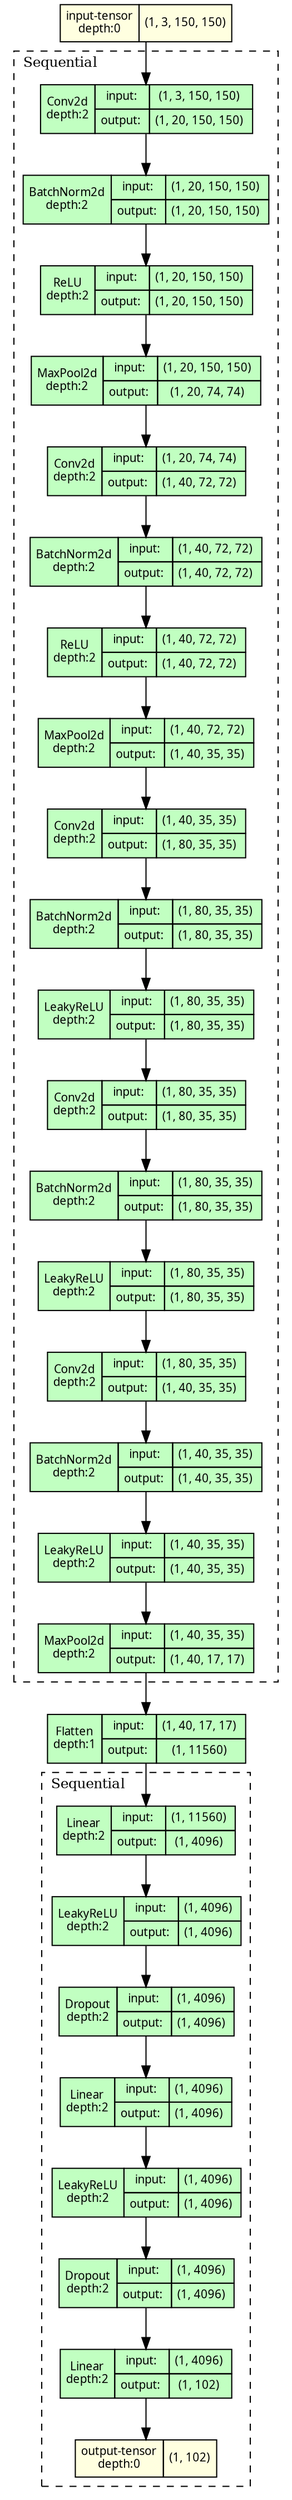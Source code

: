 strict digraph model {
	graph [ordering=in rankdir=TB size="91.5,91.5"]
	node [align=left fontname="Linux libertine" fontsize=10 height=0.2 margin=0 ranksep=0.1 shape=plaintext style=filled]
	edge [fontsize=10]
	0 [label=<
                    <TABLE BORDER="0" CELLBORDER="1"
                    CELLSPACING="0" CELLPADDING="4">
                        <TR><TD>input-tensor<BR/>depth:0</TD><TD>(1, 3, 150, 150)</TD></TR>
                    </TABLE>> fillcolor=lightyellow]
	subgraph cluster_2 {
		fontsize=12 label=Sequential labeljust=l style=dashed
		1 [label=<
                    <TABLE BORDER="0" CELLBORDER="1"
                    CELLSPACING="0" CELLPADDING="4">
                    <TR>
                        <TD ROWSPAN="2">Conv2d<BR/>depth:2</TD>
                        <TD COLSPAN="2">input:</TD>
                        <TD COLSPAN="2">(1, 3, 150, 150) </TD>
                    </TR>
                    <TR>
                        <TD COLSPAN="2">output: </TD>
                        <TD COLSPAN="2">(1, 20, 150, 150) </TD>
                    </TR>
                    </TABLE>> fillcolor=darkseagreen1]
		2 [label=<
                    <TABLE BORDER="0" CELLBORDER="1"
                    CELLSPACING="0" CELLPADDING="4">
                    <TR>
                        <TD ROWSPAN="2">BatchNorm2d<BR/>depth:2</TD>
                        <TD COLSPAN="2">input:</TD>
                        <TD COLSPAN="2">(1, 20, 150, 150) </TD>
                    </TR>
                    <TR>
                        <TD COLSPAN="2">output: </TD>
                        <TD COLSPAN="2">(1, 20, 150, 150) </TD>
                    </TR>
                    </TABLE>> fillcolor=darkseagreen1]
		3 [label=<
                    <TABLE BORDER="0" CELLBORDER="1"
                    CELLSPACING="0" CELLPADDING="4">
                    <TR>
                        <TD ROWSPAN="2">ReLU<BR/>depth:2</TD>
                        <TD COLSPAN="2">input:</TD>
                        <TD COLSPAN="2">(1, 20, 150, 150) </TD>
                    </TR>
                    <TR>
                        <TD COLSPAN="2">output: </TD>
                        <TD COLSPAN="2">(1, 20, 150, 150) </TD>
                    </TR>
                    </TABLE>> fillcolor=darkseagreen1]
		4 [label=<
                    <TABLE BORDER="0" CELLBORDER="1"
                    CELLSPACING="0" CELLPADDING="4">
                    <TR>
                        <TD ROWSPAN="2">MaxPool2d<BR/>depth:2</TD>
                        <TD COLSPAN="2">input:</TD>
                        <TD COLSPAN="2">(1, 20, 150, 150) </TD>
                    </TR>
                    <TR>
                        <TD COLSPAN="2">output: </TD>
                        <TD COLSPAN="2">(1, 20, 74, 74) </TD>
                    </TR>
                    </TABLE>> fillcolor=darkseagreen1]
		5 [label=<
                    <TABLE BORDER="0" CELLBORDER="1"
                    CELLSPACING="0" CELLPADDING="4">
                    <TR>
                        <TD ROWSPAN="2">Conv2d<BR/>depth:2</TD>
                        <TD COLSPAN="2">input:</TD>
                        <TD COLSPAN="2">(1, 20, 74, 74) </TD>
                    </TR>
                    <TR>
                        <TD COLSPAN="2">output: </TD>
                        <TD COLSPAN="2">(1, 40, 72, 72) </TD>
                    </TR>
                    </TABLE>> fillcolor=darkseagreen1]
		6 [label=<
                    <TABLE BORDER="0" CELLBORDER="1"
                    CELLSPACING="0" CELLPADDING="4">
                    <TR>
                        <TD ROWSPAN="2">BatchNorm2d<BR/>depth:2</TD>
                        <TD COLSPAN="2">input:</TD>
                        <TD COLSPAN="2">(1, 40, 72, 72) </TD>
                    </TR>
                    <TR>
                        <TD COLSPAN="2">output: </TD>
                        <TD COLSPAN="2">(1, 40, 72, 72) </TD>
                    </TR>
                    </TABLE>> fillcolor=darkseagreen1]
		7 [label=<
                    <TABLE BORDER="0" CELLBORDER="1"
                    CELLSPACING="0" CELLPADDING="4">
                    <TR>
                        <TD ROWSPAN="2">ReLU<BR/>depth:2</TD>
                        <TD COLSPAN="2">input:</TD>
                        <TD COLSPAN="2">(1, 40, 72, 72) </TD>
                    </TR>
                    <TR>
                        <TD COLSPAN="2">output: </TD>
                        <TD COLSPAN="2">(1, 40, 72, 72) </TD>
                    </TR>
                    </TABLE>> fillcolor=darkseagreen1]
		8 [label=<
                    <TABLE BORDER="0" CELLBORDER="1"
                    CELLSPACING="0" CELLPADDING="4">
                    <TR>
                        <TD ROWSPAN="2">MaxPool2d<BR/>depth:2</TD>
                        <TD COLSPAN="2">input:</TD>
                        <TD COLSPAN="2">(1, 40, 72, 72) </TD>
                    </TR>
                    <TR>
                        <TD COLSPAN="2">output: </TD>
                        <TD COLSPAN="2">(1, 40, 35, 35) </TD>
                    </TR>
                    </TABLE>> fillcolor=darkseagreen1]
		9 [label=<
                    <TABLE BORDER="0" CELLBORDER="1"
                    CELLSPACING="0" CELLPADDING="4">
                    <TR>
                        <TD ROWSPAN="2">Conv2d<BR/>depth:2</TD>
                        <TD COLSPAN="2">input:</TD>
                        <TD COLSPAN="2">(1, 40, 35, 35) </TD>
                    </TR>
                    <TR>
                        <TD COLSPAN="2">output: </TD>
                        <TD COLSPAN="2">(1, 80, 35, 35) </TD>
                    </TR>
                    </TABLE>> fillcolor=darkseagreen1]
		10 [label=<
                    <TABLE BORDER="0" CELLBORDER="1"
                    CELLSPACING="0" CELLPADDING="4">
                    <TR>
                        <TD ROWSPAN="2">BatchNorm2d<BR/>depth:2</TD>
                        <TD COLSPAN="2">input:</TD>
                        <TD COLSPAN="2">(1, 80, 35, 35) </TD>
                    </TR>
                    <TR>
                        <TD COLSPAN="2">output: </TD>
                        <TD COLSPAN="2">(1, 80, 35, 35) </TD>
                    </TR>
                    </TABLE>> fillcolor=darkseagreen1]
		11 [label=<
                    <TABLE BORDER="0" CELLBORDER="1"
                    CELLSPACING="0" CELLPADDING="4">
                    <TR>
                        <TD ROWSPAN="2">LeakyReLU<BR/>depth:2</TD>
                        <TD COLSPAN="2">input:</TD>
                        <TD COLSPAN="2">(1, 80, 35, 35) </TD>
                    </TR>
                    <TR>
                        <TD COLSPAN="2">output: </TD>
                        <TD COLSPAN="2">(1, 80, 35, 35) </TD>
                    </TR>
                    </TABLE>> fillcolor=darkseagreen1]
		12 [label=<
                    <TABLE BORDER="0" CELLBORDER="1"
                    CELLSPACING="0" CELLPADDING="4">
                    <TR>
                        <TD ROWSPAN="2">Conv2d<BR/>depth:2</TD>
                        <TD COLSPAN="2">input:</TD>
                        <TD COLSPAN="2">(1, 80, 35, 35) </TD>
                    </TR>
                    <TR>
                        <TD COLSPAN="2">output: </TD>
                        <TD COLSPAN="2">(1, 80, 35, 35) </TD>
                    </TR>
                    </TABLE>> fillcolor=darkseagreen1]
		13 [label=<
                    <TABLE BORDER="0" CELLBORDER="1"
                    CELLSPACING="0" CELLPADDING="4">
                    <TR>
                        <TD ROWSPAN="2">BatchNorm2d<BR/>depth:2</TD>
                        <TD COLSPAN="2">input:</TD>
                        <TD COLSPAN="2">(1, 80, 35, 35) </TD>
                    </TR>
                    <TR>
                        <TD COLSPAN="2">output: </TD>
                        <TD COLSPAN="2">(1, 80, 35, 35) </TD>
                    </TR>
                    </TABLE>> fillcolor=darkseagreen1]
		14 [label=<
                    <TABLE BORDER="0" CELLBORDER="1"
                    CELLSPACING="0" CELLPADDING="4">
                    <TR>
                        <TD ROWSPAN="2">LeakyReLU<BR/>depth:2</TD>
                        <TD COLSPAN="2">input:</TD>
                        <TD COLSPAN="2">(1, 80, 35, 35) </TD>
                    </TR>
                    <TR>
                        <TD COLSPAN="2">output: </TD>
                        <TD COLSPAN="2">(1, 80, 35, 35) </TD>
                    </TR>
                    </TABLE>> fillcolor=darkseagreen1]
		15 [label=<
                    <TABLE BORDER="0" CELLBORDER="1"
                    CELLSPACING="0" CELLPADDING="4">
                    <TR>
                        <TD ROWSPAN="2">Conv2d<BR/>depth:2</TD>
                        <TD COLSPAN="2">input:</TD>
                        <TD COLSPAN="2">(1, 80, 35, 35) </TD>
                    </TR>
                    <TR>
                        <TD COLSPAN="2">output: </TD>
                        <TD COLSPAN="2">(1, 40, 35, 35) </TD>
                    </TR>
                    </TABLE>> fillcolor=darkseagreen1]
		16 [label=<
                    <TABLE BORDER="0" CELLBORDER="1"
                    CELLSPACING="0" CELLPADDING="4">
                    <TR>
                        <TD ROWSPAN="2">BatchNorm2d<BR/>depth:2</TD>
                        <TD COLSPAN="2">input:</TD>
                        <TD COLSPAN="2">(1, 40, 35, 35) </TD>
                    </TR>
                    <TR>
                        <TD COLSPAN="2">output: </TD>
                        <TD COLSPAN="2">(1, 40, 35, 35) </TD>
                    </TR>
                    </TABLE>> fillcolor=darkseagreen1]
		17 [label=<
                    <TABLE BORDER="0" CELLBORDER="1"
                    CELLSPACING="0" CELLPADDING="4">
                    <TR>
                        <TD ROWSPAN="2">LeakyReLU<BR/>depth:2</TD>
                        <TD COLSPAN="2">input:</TD>
                        <TD COLSPAN="2">(1, 40, 35, 35) </TD>
                    </TR>
                    <TR>
                        <TD COLSPAN="2">output: </TD>
                        <TD COLSPAN="2">(1, 40, 35, 35) </TD>
                    </TR>
                    </TABLE>> fillcolor=darkseagreen1]
		18 [label=<
                    <TABLE BORDER="0" CELLBORDER="1"
                    CELLSPACING="0" CELLPADDING="4">
                    <TR>
                        <TD ROWSPAN="2">MaxPool2d<BR/>depth:2</TD>
                        <TD COLSPAN="2">input:</TD>
                        <TD COLSPAN="2">(1, 40, 35, 35) </TD>
                    </TR>
                    <TR>
                        <TD COLSPAN="2">output: </TD>
                        <TD COLSPAN="2">(1, 40, 17, 17) </TD>
                    </TR>
                    </TABLE>> fillcolor=darkseagreen1]
	}
	19 [label=<
                    <TABLE BORDER="0" CELLBORDER="1"
                    CELLSPACING="0" CELLPADDING="4">
                    <TR>
                        <TD ROWSPAN="2">Flatten<BR/>depth:1</TD>
                        <TD COLSPAN="2">input:</TD>
                        <TD COLSPAN="2">(1, 40, 17, 17) </TD>
                    </TR>
                    <TR>
                        <TD COLSPAN="2">output: </TD>
                        <TD COLSPAN="2">(1, 11560) </TD>
                    </TR>
                    </TABLE>> fillcolor=darkseagreen1]
	subgraph cluster_3 {
		fontsize=12 label=Sequential labeljust=l style=dashed
		20 [label=<
                    <TABLE BORDER="0" CELLBORDER="1"
                    CELLSPACING="0" CELLPADDING="4">
                    <TR>
                        <TD ROWSPAN="2">Linear<BR/>depth:2</TD>
                        <TD COLSPAN="2">input:</TD>
                        <TD COLSPAN="2">(1, 11560) </TD>
                    </TR>
                    <TR>
                        <TD COLSPAN="2">output: </TD>
                        <TD COLSPAN="2">(1, 4096) </TD>
                    </TR>
                    </TABLE>> fillcolor=darkseagreen1]
		21 [label=<
                    <TABLE BORDER="0" CELLBORDER="1"
                    CELLSPACING="0" CELLPADDING="4">
                    <TR>
                        <TD ROWSPAN="2">LeakyReLU<BR/>depth:2</TD>
                        <TD COLSPAN="2">input:</TD>
                        <TD COLSPAN="2">(1, 4096) </TD>
                    </TR>
                    <TR>
                        <TD COLSPAN="2">output: </TD>
                        <TD COLSPAN="2">(1, 4096) </TD>
                    </TR>
                    </TABLE>> fillcolor=darkseagreen1]
		22 [label=<
                    <TABLE BORDER="0" CELLBORDER="1"
                    CELLSPACING="0" CELLPADDING="4">
                    <TR>
                        <TD ROWSPAN="2">Dropout<BR/>depth:2</TD>
                        <TD COLSPAN="2">input:</TD>
                        <TD COLSPAN="2">(1, 4096) </TD>
                    </TR>
                    <TR>
                        <TD COLSPAN="2">output: </TD>
                        <TD COLSPAN="2">(1, 4096) </TD>
                    </TR>
                    </TABLE>> fillcolor=darkseagreen1]
		23 [label=<
                    <TABLE BORDER="0" CELLBORDER="1"
                    CELLSPACING="0" CELLPADDING="4">
                    <TR>
                        <TD ROWSPAN="2">Linear<BR/>depth:2</TD>
                        <TD COLSPAN="2">input:</TD>
                        <TD COLSPAN="2">(1, 4096) </TD>
                    </TR>
                    <TR>
                        <TD COLSPAN="2">output: </TD>
                        <TD COLSPAN="2">(1, 4096) </TD>
                    </TR>
                    </TABLE>> fillcolor=darkseagreen1]
		24 [label=<
                    <TABLE BORDER="0" CELLBORDER="1"
                    CELLSPACING="0" CELLPADDING="4">
                    <TR>
                        <TD ROWSPAN="2">LeakyReLU<BR/>depth:2</TD>
                        <TD COLSPAN="2">input:</TD>
                        <TD COLSPAN="2">(1, 4096) </TD>
                    </TR>
                    <TR>
                        <TD COLSPAN="2">output: </TD>
                        <TD COLSPAN="2">(1, 4096) </TD>
                    </TR>
                    </TABLE>> fillcolor=darkseagreen1]
		25 [label=<
                    <TABLE BORDER="0" CELLBORDER="1"
                    CELLSPACING="0" CELLPADDING="4">
                    <TR>
                        <TD ROWSPAN="2">Dropout<BR/>depth:2</TD>
                        <TD COLSPAN="2">input:</TD>
                        <TD COLSPAN="2">(1, 4096) </TD>
                    </TR>
                    <TR>
                        <TD COLSPAN="2">output: </TD>
                        <TD COLSPAN="2">(1, 4096) </TD>
                    </TR>
                    </TABLE>> fillcolor=darkseagreen1]
		26 [label=<
                    <TABLE BORDER="0" CELLBORDER="1"
                    CELLSPACING="0" CELLPADDING="4">
                    <TR>
                        <TD ROWSPAN="2">Linear<BR/>depth:2</TD>
                        <TD COLSPAN="2">input:</TD>
                        <TD COLSPAN="2">(1, 4096) </TD>
                    </TR>
                    <TR>
                        <TD COLSPAN="2">output: </TD>
                        <TD COLSPAN="2">(1, 102) </TD>
                    </TR>
                    </TABLE>> fillcolor=darkseagreen1]
		27 [label=<
                    <TABLE BORDER="0" CELLBORDER="1"
                    CELLSPACING="0" CELLPADDING="4">
                        <TR><TD>output-tensor<BR/>depth:0</TD><TD>(1, 102)</TD></TR>
                    </TABLE>> fillcolor=lightyellow]
	}
	0 -> 1
	1 -> 2
	2 -> 3
	3 -> 4
	4 -> 5
	5 -> 6
	6 -> 7
	7 -> 8
	8 -> 9
	9 -> 10
	10 -> 11
	11 -> 12
	12 -> 13
	13 -> 14
	14 -> 15
	15 -> 16
	16 -> 17
	17 -> 18
	18 -> 19
	19 -> 20
	20 -> 21
	21 -> 22
	22 -> 23
	23 -> 24
	24 -> 25
	25 -> 26
	26 -> 27
}
